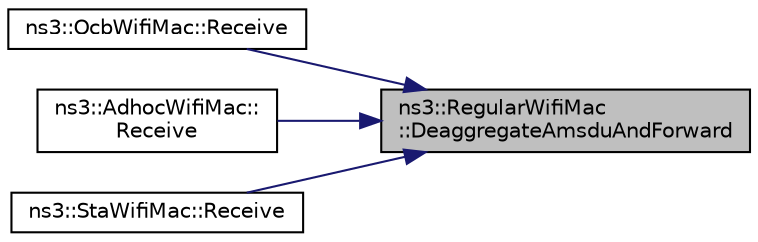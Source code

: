 digraph "ns3::RegularWifiMac::DeaggregateAmsduAndForward"
{
 // LATEX_PDF_SIZE
  edge [fontname="Helvetica",fontsize="10",labelfontname="Helvetica",labelfontsize="10"];
  node [fontname="Helvetica",fontsize="10",shape=record];
  rankdir="RL";
  Node1 [label="ns3::RegularWifiMac\l::DeaggregateAmsduAndForward",height=0.2,width=0.4,color="black", fillcolor="grey75", style="filled", fontcolor="black",tooltip="This method can be called to de-aggregate an A-MSDU and forward the constituent packets up the stack."];
  Node1 -> Node2 [dir="back",color="midnightblue",fontsize="10",style="solid",fontname="Helvetica"];
  Node2 [label="ns3::OcbWifiMac::Receive",height=0.2,width=0.4,color="black", fillcolor="white", style="filled",URL="$classns3_1_1_ocb_wifi_mac.html#a5fbb649d9d0554fc2e7973c8cd871cff",tooltip="This method acts as the MacRxMiddle receive callback and is invoked to notify us that a frame has bee..."];
  Node1 -> Node3 [dir="back",color="midnightblue",fontsize="10",style="solid",fontname="Helvetica"];
  Node3 [label="ns3::AdhocWifiMac::\lReceive",height=0.2,width=0.4,color="black", fillcolor="white", style="filled",URL="$classns3_1_1_adhoc_wifi_mac.html#a719e278046b239fd2d0617418be55790",tooltip="This method acts as the MacRxMiddle receive callback and is invoked to notify us that a frame has bee..."];
  Node1 -> Node4 [dir="back",color="midnightblue",fontsize="10",style="solid",fontname="Helvetica"];
  Node4 [label="ns3::StaWifiMac::Receive",height=0.2,width=0.4,color="black", fillcolor="white", style="filled",URL="$classns3_1_1_sta_wifi_mac.html#a3ccd3b2dd36c5b80ba53eb57b6c96e96",tooltip="Handle a received packet."];
}
